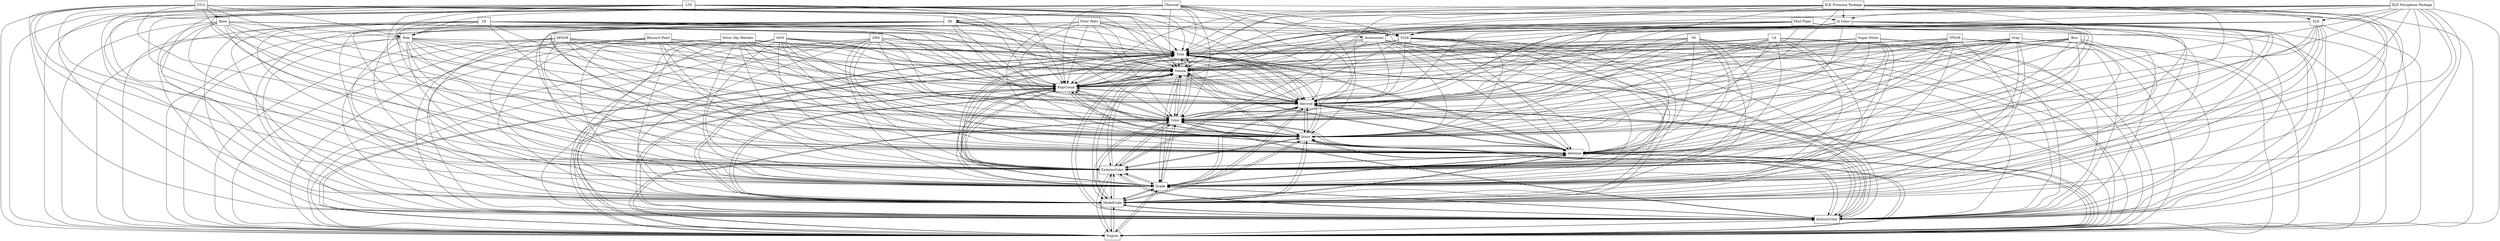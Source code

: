 digraph{
graph [rankdir=TB];
node [shape=box];
edge [arrowhead=normal];
0[label="Charcoal",]
1[label="5312",]
2[label="Base",]
3[label="8PSGR",]
4[label="Trim",]
5[label="Sienna",]
6[label="Floor Mats",]
7[label="In Glass",]
8[label="Engine",]
9[label="InteriorColor",]
10[label="ModelCode",]
11[label="AWD",]
12[label="Silver Sky Metallic",]
13[label="Mud Flaps",]
14[label="Grade",]
15[label="LTD",]
16[label="ExteriorColor",]
17[label="5328",]
18[label="V6",]
19[label="XLE",]
20[label="Antenna",]
21[label="SE",]
22[label="Blizzard Pearl",]
23[label="Drive",]
24[label="Super White",]
25[label="7PSGR",]
26[label="L4",]
27[label="XLE Navigation Package",]
28[label="Bisc",]
29[label="Gray",]
30[label="Color",]
31[label="Pole",]
32[label="Accessories",]
33[label="XLE Premium Package",]
34[label="2Wd",]
35[label="Derived",]
36[label="LE",]
37[label="PsgrCount",]
0->4[label="",]
0->5[label="",]
0->8[label="",]
0->9[label="",]
0->10[label="",]
0->14[label="",]
0->16[label="",]
0->17[label="",]
0->20[label="",]
0->21[label="",]
0->23[label="",]
0->30[label="",]
0->31[label="",]
0->35[label="",]
0->37[label="",]
1->2[label="",]
1->4[label="",]
1->5[label="",]
1->8[label="",]
1->9[label="",]
1->10[label="",]
1->14[label="",]
1->16[label="",]
1->20[label="",]
1->23[label="",]
1->30[label="",]
1->31[label="",]
1->35[label="",]
1->37[label="",]
2->4[label="",]
2->5[label="",]
2->8[label="",]
2->9[label="",]
2->10[label="",]
2->14[label="",]
2->16[label="",]
2->20[label="",]
2->23[label="",]
2->30[label="",]
2->31[label="",]
2->35[label="",]
2->37[label="",]
3->4[label="",]
3->5[label="",]
3->8[label="",]
3->9[label="",]
3->10[label="",]
3->14[label="",]
3->16[label="",]
3->20[label="",]
3->23[label="",]
3->30[label="",]
3->35[label="",]
3->37[label="",]
4->5[label="",]
4->8[label="",]
4->9[label="",]
4->10[label="",]
4->14[label="",]
4->16[label="",]
4->20[label="",]
4->23[label="",]
4->30[label="",]
4->35[label="",]
4->37[label="",]
5->4[label="",]
5->8[label="",]
5->9[label="",]
5->10[label="",]
5->14[label="",]
5->16[label="",]
5->20[label="",]
5->23[label="",]
5->30[label="",]
5->35[label="",]
5->37[label="",]
6->4[label="",]
6->5[label="",]
6->8[label="",]
6->9[label="",]
6->10[label="",]
6->14[label="",]
6->16[label="",]
6->20[label="",]
6->23[label="",]
6->30[label="",]
6->32[label="",]
6->35[label="",]
6->37[label="",]
7->4[label="",]
7->5[label="",]
7->8[label="",]
7->9[label="",]
7->10[label="",]
7->14[label="",]
7->16[label="",]
7->17[label="",]
7->20[label="",]
7->23[label="",]
7->30[label="",]
7->35[label="",]
7->37[label="",]
8->4[label="",]
8->5[label="",]
8->9[label="",]
8->10[label="",]
8->14[label="",]
8->16[label="",]
8->20[label="",]
8->23[label="",]
8->30[label="",]
8->35[label="",]
8->37[label="",]
9->4[label="",]
9->5[label="",]
9->8[label="",]
9->10[label="",]
9->14[label="",]
9->16[label="",]
9->20[label="",]
9->23[label="",]
9->30[label="",]
9->35[label="",]
9->37[label="",]
10->4[label="",]
10->5[label="",]
10->8[label="",]
10->9[label="",]
10->14[label="",]
10->16[label="",]
10->20[label="",]
10->23[label="",]
10->30[label="",]
10->35[label="",]
10->37[label="",]
11->4[label="",]
11->5[label="",]
11->8[label="",]
11->9[label="",]
11->10[label="",]
11->14[label="",]
11->16[label="",]
11->20[label="",]
11->23[label="",]
11->30[label="",]
11->35[label="",]
11->37[label="",]
12->4[label="",]
12->5[label="",]
12->8[label="",]
12->9[label="",]
12->10[label="",]
12->14[label="",]
12->16[label="",]
12->20[label="",]
12->23[label="",]
12->30[label="",]
12->35[label="",]
12->37[label="",]
13->4[label="",]
13->5[label="",]
13->8[label="",]
13->9[label="",]
13->10[label="",]
13->14[label="",]
13->16[label="",]
13->20[label="",]
13->23[label="",]
13->30[label="",]
13->32[label="",]
13->35[label="",]
13->37[label="",]
14->4[label="",]
14->5[label="",]
14->8[label="",]
14->9[label="",]
14->10[label="",]
14->16[label="",]
14->20[label="",]
14->23[label="",]
14->30[label="",]
14->35[label="",]
14->37[label="",]
15->4[label="",]
15->5[label="",]
15->7[label="",]
15->8[label="",]
15->9[label="",]
15->10[label="",]
15->14[label="",]
15->16[label="",]
15->17[label="",]
15->20[label="",]
15->23[label="",]
15->30[label="",]
15->35[label="",]
15->37[label="",]
16->4[label="",]
16->5[label="",]
16->8[label="",]
16->9[label="",]
16->10[label="",]
16->14[label="",]
16->20[label="",]
16->23[label="",]
16->30[label="",]
16->35[label="",]
16->37[label="",]
17->4[label="",]
17->5[label="",]
17->8[label="",]
17->9[label="",]
17->10[label="",]
17->14[label="",]
17->16[label="",]
17->20[label="",]
17->23[label="",]
17->30[label="",]
17->35[label="",]
17->37[label="",]
18->4[label="",]
18->5[label="",]
18->8[label="",]
18->9[label="",]
18->10[label="",]
18->14[label="",]
18->16[label="",]
18->20[label="",]
18->23[label="",]
18->30[label="",]
18->35[label="",]
18->37[label="",]
19->4[label="",]
19->5[label="",]
19->8[label="",]
19->9[label="",]
19->10[label="",]
19->14[label="",]
19->16[label="",]
19->17[label="",]
19->20[label="",]
19->23[label="",]
19->30[label="",]
19->35[label="",]
19->37[label="",]
20->4[label="",]
20->5[label="",]
20->8[label="",]
20->9[label="",]
20->10[label="",]
20->14[label="",]
20->16[label="",]
20->23[label="",]
20->30[label="",]
20->35[label="",]
20->37[label="",]
21->4[label="",]
21->5[label="",]
21->8[label="",]
21->9[label="",]
21->10[label="",]
21->14[label="",]
21->16[label="",]
21->17[label="",]
21->20[label="",]
21->23[label="",]
21->30[label="",]
21->31[label="",]
21->35[label="",]
21->37[label="",]
22->4[label="",]
22->5[label="",]
22->8[label="",]
22->9[label="",]
22->10[label="",]
22->14[label="",]
22->16[label="",]
22->20[label="",]
22->23[label="",]
22->30[label="",]
22->35[label="",]
22->37[label="",]
23->4[label="",]
23->5[label="",]
23->8[label="",]
23->9[label="",]
23->10[label="",]
23->14[label="",]
23->16[label="",]
23->20[label="",]
23->30[label="",]
23->35[label="",]
23->37[label="",]
24->4[label="",]
24->5[label="",]
24->8[label="",]
24->9[label="",]
24->10[label="",]
24->14[label="",]
24->16[label="",]
24->20[label="",]
24->23[label="",]
24->30[label="",]
24->35[label="",]
24->37[label="",]
25->4[label="",]
25->5[label="",]
25->8[label="",]
25->9[label="",]
25->10[label="",]
25->14[label="",]
25->16[label="",]
25->20[label="",]
25->23[label="",]
25->30[label="",]
25->35[label="",]
25->37[label="",]
26->4[label="",]
26->5[label="",]
26->8[label="",]
26->9[label="",]
26->10[label="",]
26->14[label="",]
26->16[label="",]
26->20[label="",]
26->23[label="",]
26->30[label="",]
26->35[label="",]
26->37[label="",]
27->4[label="",]
27->5[label="",]
27->7[label="",]
27->8[label="",]
27->9[label="",]
27->10[label="",]
27->14[label="",]
27->16[label="",]
27->17[label="",]
27->19[label="",]
27->20[label="",]
27->23[label="",]
27->30[label="",]
27->35[label="",]
27->37[label="",]
28->4[label="",]
28->5[label="",]
28->8[label="",]
28->9[label="",]
28->10[label="",]
28->14[label="",]
28->16[label="",]
28->20[label="",]
28->23[label="",]
28->30[label="",]
28->35[label="",]
28->37[label="",]
29->4[label="",]
29->5[label="",]
29->8[label="",]
29->9[label="",]
29->10[label="",]
29->14[label="",]
29->16[label="",]
29->20[label="",]
29->23[label="",]
29->30[label="",]
29->35[label="",]
29->37[label="",]
30->4[label="",]
30->5[label="",]
30->8[label="",]
30->9[label="",]
30->10[label="",]
30->14[label="",]
30->16[label="",]
30->20[label="",]
30->23[label="",]
30->35[label="",]
30->37[label="",]
31->4[label="",]
31->5[label="",]
31->8[label="",]
31->9[label="",]
31->10[label="",]
31->14[label="",]
31->16[label="",]
31->20[label="",]
31->23[label="",]
31->30[label="",]
31->35[label="",]
31->37[label="",]
32->4[label="",]
32->5[label="",]
32->8[label="",]
32->9[label="",]
32->10[label="",]
32->14[label="",]
32->16[label="",]
32->20[label="",]
32->23[label="",]
32->30[label="",]
32->35[label="",]
32->37[label="",]
33->4[label="",]
33->5[label="",]
33->7[label="",]
33->8[label="",]
33->9[label="",]
33->10[label="",]
33->14[label="",]
33->16[label="",]
33->17[label="",]
33->19[label="",]
33->20[label="",]
33->23[label="",]
33->30[label="",]
33->35[label="",]
33->37[label="",]
34->4[label="",]
34->5[label="",]
34->8[label="",]
34->9[label="",]
34->10[label="",]
34->14[label="",]
34->16[label="",]
34->20[label="",]
34->23[label="",]
34->30[label="",]
34->35[label="",]
34->37[label="",]
35->4[label="",]
35->5[label="",]
35->8[label="",]
35->9[label="",]
35->10[label="",]
35->14[label="",]
35->16[label="",]
35->20[label="",]
35->23[label="",]
35->30[label="",]
35->37[label="",]
36->4[label="",]
36->5[label="",]
36->8[label="",]
36->9[label="",]
36->10[label="",]
36->14[label="",]
36->16[label="",]
36->17[label="",]
36->20[label="",]
36->23[label="",]
36->30[label="",]
36->31[label="",]
36->35[label="",]
36->37[label="",]
37->4[label="",]
37->5[label="",]
37->8[label="",]
37->9[label="",]
37->10[label="",]
37->14[label="",]
37->16[label="",]
37->20[label="",]
37->23[label="",]
37->30[label="",]
37->35[label="",]
}

